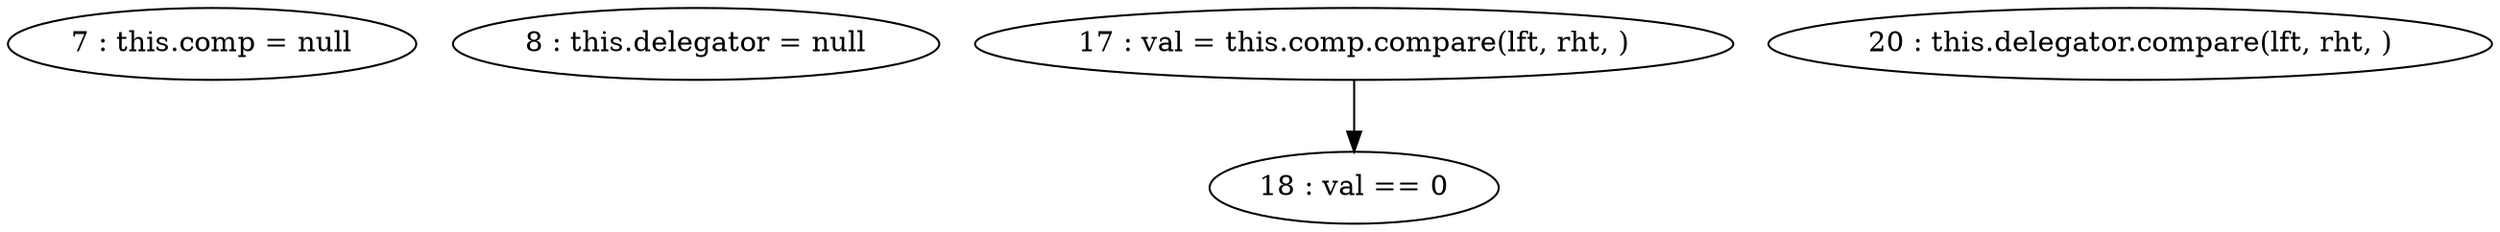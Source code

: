 digraph G {
"7 : this.comp = null"
"8 : this.delegator = null"
"17 : val = this.comp.compare(lft, rht, )"
"17 : val = this.comp.compare(lft, rht, )" -> "18 : val == 0"
"18 : val == 0"
"20 : this.delegator.compare(lft, rht, )"
}